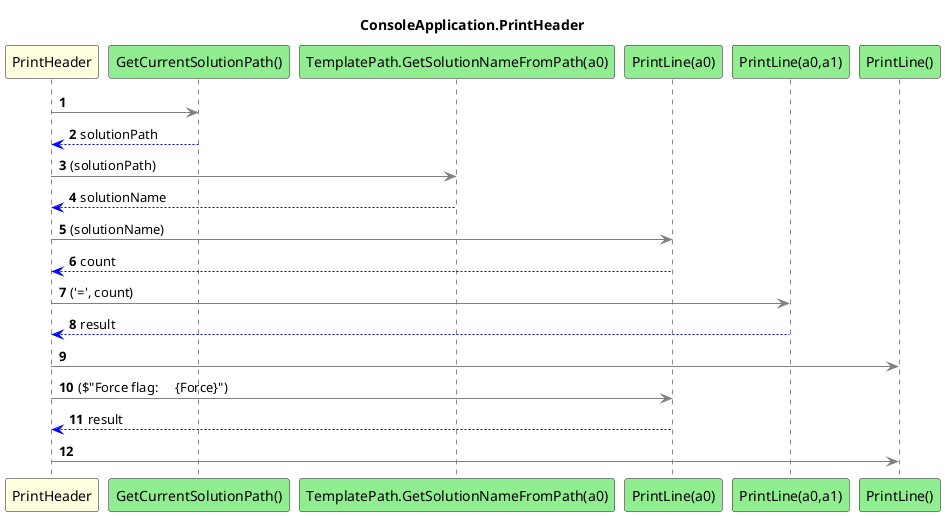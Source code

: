 @startuml ConsoleApplication.PrintHeader
title ConsoleApplication.PrintHeader
participant "PrintHeader" as PrintHeader #LightYellow
participant "GetCurrentSolutionPath()" as GetCurrentSolutionPath #LightGreen
participant "TemplatePath.GetSolutionNameFromPath(a0)" as TemplatePath_GetSolutionNameFromPath_a0 #LightGreen
participant "PrintLine(a0)" as PrintLine_a0 #LightGreen
participant "PrintLine(a0,a1)" as PrintLine_a0_a1 #LightGreen
participant "PrintLine()" as PrintLine #LightGreen
autonumber
PrintHeader -[#grey]> GetCurrentSolutionPath
GetCurrentSolutionPath -[#blue]-> PrintHeader : solutionPath
PrintHeader -[#grey]> TemplatePath_GetSolutionNameFromPath_a0 : (solutionPath)
TemplatePath_GetSolutionNameFromPath_a0 -[#blue]-> PrintHeader : solutionName
PrintHeader -[#grey]> PrintLine_a0 : (solutionName)
PrintLine_a0 -[#blue]-> PrintHeader : count
PrintHeader -[#grey]> PrintLine_a0_a1 : ('=', count)
PrintLine_a0_a1 -[#blue]-> PrintHeader : result
PrintHeader -[#grey]> PrintLine
PrintHeader -[#grey]> PrintLine_a0 : ($"Force flag:     {Force}")
PrintLine_a0 -[#blue]-> PrintHeader : result
PrintHeader -[#grey]> PrintLine
@enduml
